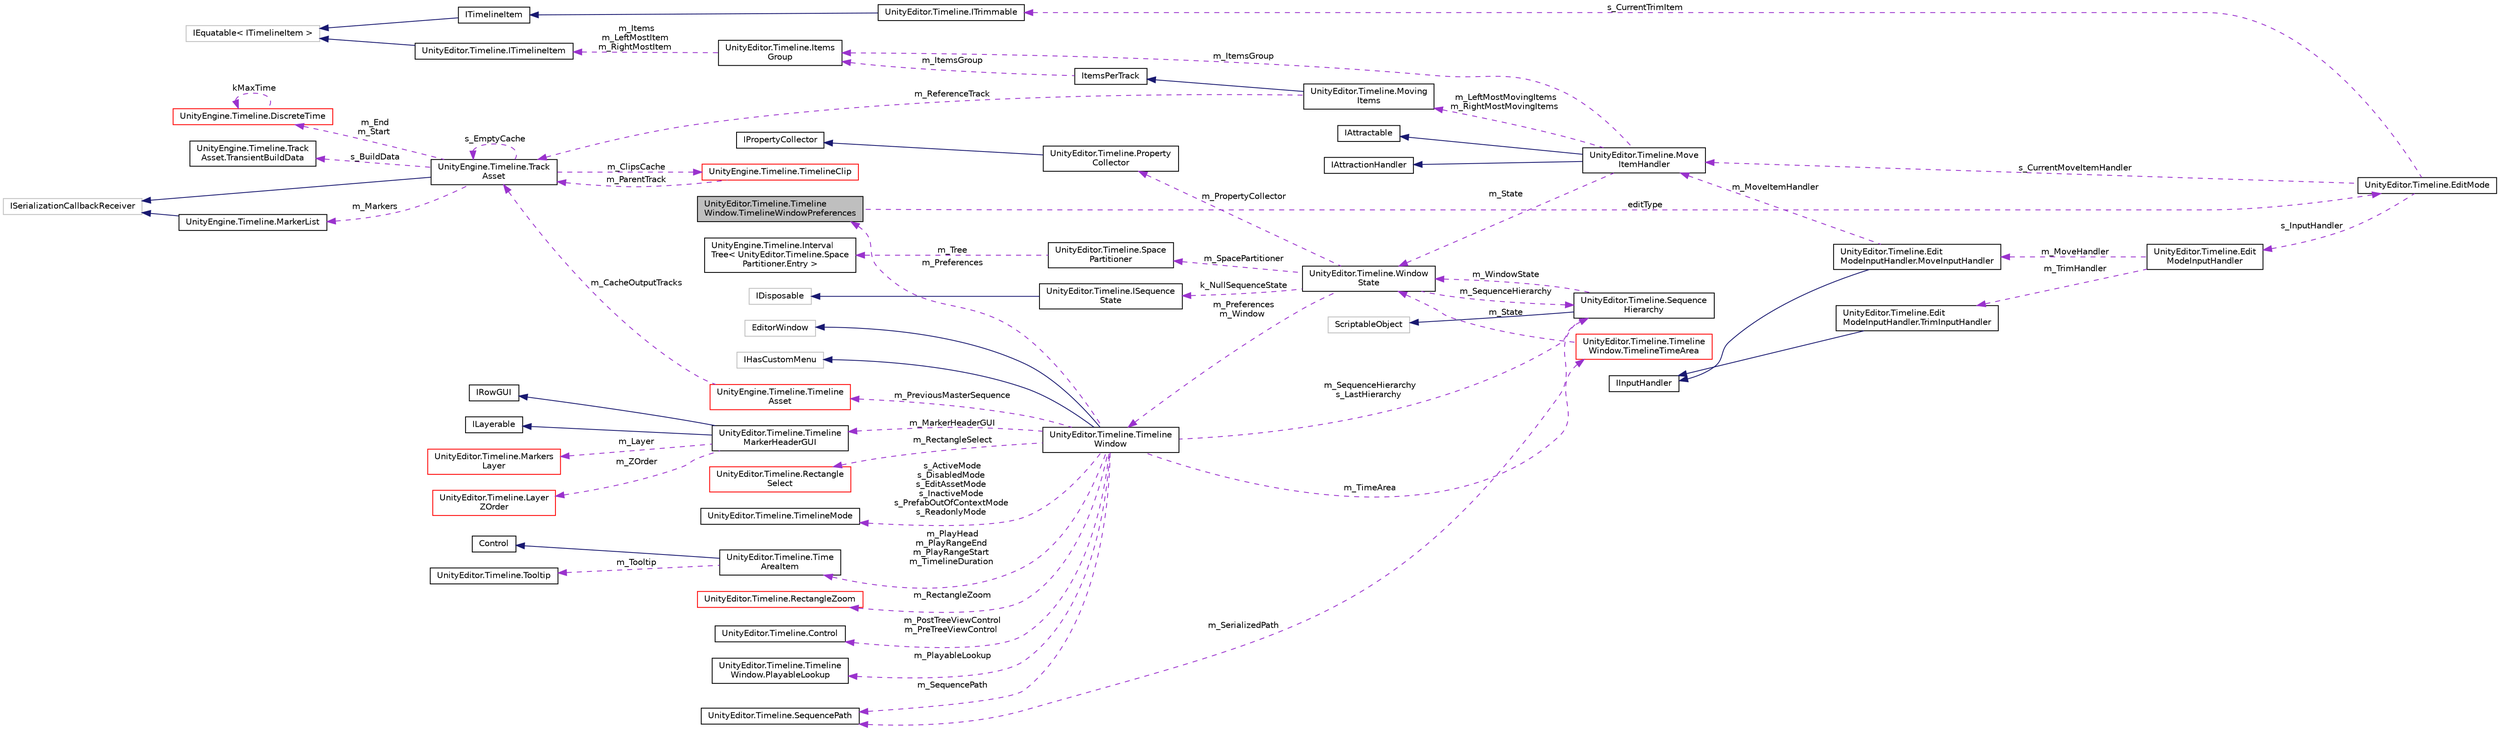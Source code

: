 digraph "UnityEditor.Timeline.TimelineWindow.TimelineWindowPreferences"
{
 // LATEX_PDF_SIZE
  edge [fontname="Helvetica",fontsize="10",labelfontname="Helvetica",labelfontsize="10"];
  node [fontname="Helvetica",fontsize="10",shape=record];
  rankdir="LR";
  Node1 [label="UnityEditor.Timeline.Timeline\lWindow.TimelineWindowPreferences",height=0.2,width=0.4,color="black", fillcolor="grey75", style="filled", fontcolor="black",tooltip=" "];
  Node2 -> Node1 [dir="back",color="darkorchid3",fontsize="10",style="dashed",label=" editType" ,fontname="Helvetica"];
  Node2 [label="UnityEditor.Timeline.EditMode",height=0.2,width=0.4,color="black", fillcolor="white", style="filled",URL="$class_unity_editor_1_1_timeline_1_1_edit_mode.html",tooltip=" "];
  Node3 -> Node2 [dir="back",color="darkorchid3",fontsize="10",style="dashed",label=" s_CurrentTrimItem" ,fontname="Helvetica"];
  Node3 [label="UnityEditor.Timeline.ITrimmable",height=0.2,width=0.4,color="black", fillcolor="white", style="filled",URL="$interface_unity_editor_1_1_timeline_1_1_i_trimmable.html",tooltip=" "];
  Node4 -> Node3 [dir="back",color="midnightblue",fontsize="10",style="solid",fontname="Helvetica"];
  Node4 [label="ITimelineItem",height=0.2,width=0.4,color="black", fillcolor="white", style="filled",URL="$interface_unity_editor_1_1_timeline_1_1_i_timeline_item.html",tooltip=" "];
  Node5 -> Node4 [dir="back",color="midnightblue",fontsize="10",style="solid",fontname="Helvetica"];
  Node5 [label="IEquatable\< ITimelineItem \>",height=0.2,width=0.4,color="grey75", fillcolor="white", style="filled",tooltip=" "];
  Node6 -> Node2 [dir="back",color="darkorchid3",fontsize="10",style="dashed",label=" s_InputHandler" ,fontname="Helvetica"];
  Node6 [label="UnityEditor.Timeline.Edit\lModeInputHandler",height=0.2,width=0.4,color="black", fillcolor="white", style="filled",URL="$class_unity_editor_1_1_timeline_1_1_edit_mode_input_handler.html",tooltip=" "];
  Node7 -> Node6 [dir="back",color="darkorchid3",fontsize="10",style="dashed",label=" m_TrimHandler" ,fontname="Helvetica"];
  Node7 [label="UnityEditor.Timeline.Edit\lModeInputHandler.TrimInputHandler",height=0.2,width=0.4,color="black", fillcolor="white", style="filled",URL="$class_unity_editor_1_1_timeline_1_1_edit_mode_input_handler_1_1_trim_input_handler.html",tooltip=" "];
  Node8 -> Node7 [dir="back",color="midnightblue",fontsize="10",style="solid",fontname="Helvetica"];
  Node8 [label="IInputHandler",height=0.2,width=0.4,color="black", fillcolor="white", style="filled",URL="$interface_unity_editor_1_1_timeline_1_1_edit_mode_input_handler_1_1_i_input_handler.html",tooltip=" "];
  Node9 -> Node6 [dir="back",color="darkorchid3",fontsize="10",style="dashed",label=" m_MoveHandler" ,fontname="Helvetica"];
  Node9 [label="UnityEditor.Timeline.Edit\lModeInputHandler.MoveInputHandler",height=0.2,width=0.4,color="black", fillcolor="white", style="filled",URL="$class_unity_editor_1_1_timeline_1_1_edit_mode_input_handler_1_1_move_input_handler.html",tooltip=" "];
  Node8 -> Node9 [dir="back",color="midnightblue",fontsize="10",style="solid",fontname="Helvetica"];
  Node10 -> Node9 [dir="back",color="darkorchid3",fontsize="10",style="dashed",label=" m_MoveItemHandler" ,fontname="Helvetica"];
  Node10 [label="UnityEditor.Timeline.Move\lItemHandler",height=0.2,width=0.4,color="black", fillcolor="white", style="filled",URL="$class_unity_editor_1_1_timeline_1_1_move_item_handler.html",tooltip=" "];
  Node11 -> Node10 [dir="back",color="midnightblue",fontsize="10",style="solid",fontname="Helvetica"];
  Node11 [label="IAttractable",height=0.2,width=0.4,color="black", fillcolor="white", style="filled",URL="$interface_unity_editor_1_1_timeline_1_1_i_attractable.html",tooltip=" "];
  Node12 -> Node10 [dir="back",color="midnightblue",fontsize="10",style="solid",fontname="Helvetica"];
  Node12 [label="IAttractionHandler",height=0.2,width=0.4,color="black", fillcolor="white", style="filled",URL="$interface_unity_editor_1_1_timeline_1_1_i_attraction_handler.html",tooltip=" "];
  Node13 -> Node10 [dir="back",color="darkorchid3",fontsize="10",style="dashed",label=" m_ItemsGroup" ,fontname="Helvetica"];
  Node13 [label="UnityEditor.Timeline.Items\lGroup",height=0.2,width=0.4,color="black", fillcolor="white", style="filled",URL="$class_unity_editor_1_1_timeline_1_1_items_group.html",tooltip=" "];
  Node14 -> Node13 [dir="back",color="darkorchid3",fontsize="10",style="dashed",label=" m_Items\nm_LeftMostItem\nm_RightMostItem" ,fontname="Helvetica"];
  Node14 [label="UnityEditor.Timeline.ITimelineItem",height=0.2,width=0.4,color="black", fillcolor="white", style="filled",URL="$interface_unity_editor_1_1_timeline_1_1_i_timeline_item.html",tooltip=" "];
  Node5 -> Node14 [dir="back",color="midnightblue",fontsize="10",style="solid",fontname="Helvetica"];
  Node15 -> Node10 [dir="back",color="darkorchid3",fontsize="10",style="dashed",label=" m_State" ,fontname="Helvetica"];
  Node15 [label="UnityEditor.Timeline.Window\lState",height=0.2,width=0.4,color="black", fillcolor="white", style="filled",URL="$class_unity_editor_1_1_timeline_1_1_window_state.html",tooltip=" "];
  Node16 -> Node15 [dir="back",color="darkorchid3",fontsize="10",style="dashed",label=" k_NullSequenceState" ,fontname="Helvetica"];
  Node16 [label="UnityEditor.Timeline.ISequence\lState",height=0.2,width=0.4,color="black", fillcolor="white", style="filled",URL="$interface_unity_editor_1_1_timeline_1_1_i_sequence_state.html",tooltip=" "];
  Node17 -> Node16 [dir="back",color="midnightblue",fontsize="10",style="solid",fontname="Helvetica"];
  Node17 [label="IDisposable",height=0.2,width=0.4,color="grey75", fillcolor="white", style="filled",tooltip=" "];
  Node18 -> Node15 [dir="back",color="darkorchid3",fontsize="10",style="dashed",label=" m_PropertyCollector" ,fontname="Helvetica"];
  Node18 [label="UnityEditor.Timeline.Property\lCollector",height=0.2,width=0.4,color="black", fillcolor="white", style="filled",URL="$class_unity_editor_1_1_timeline_1_1_property_collector.html",tooltip=" "];
  Node19 -> Node18 [dir="back",color="midnightblue",fontsize="10",style="solid",fontname="Helvetica"];
  Node19 [label="IPropertyCollector",height=0.2,width=0.4,color="black", fillcolor="white", style="filled",URL="$interface_unity_engine_1_1_timeline_1_1_i_property_collector.html",tooltip="Interface used to inform the Timeline Editor about potential property modifications that may occur wh..."];
  Node20 -> Node15 [dir="back",color="darkorchid3",fontsize="10",style="dashed",label=" m_SpacePartitioner" ,fontname="Helvetica"];
  Node20 [label="UnityEditor.Timeline.Space\lPartitioner",height=0.2,width=0.4,color="black", fillcolor="white", style="filled",URL="$class_unity_editor_1_1_timeline_1_1_space_partitioner.html",tooltip=" "];
  Node21 -> Node20 [dir="back",color="darkorchid3",fontsize="10",style="dashed",label=" m_Tree" ,fontname="Helvetica"];
  Node21 [label="UnityEngine.Timeline.Interval\lTree\< UnityEditor.Timeline.Space\lPartitioner.Entry \>",height=0.2,width=0.4,color="black", fillcolor="white", style="filled",URL="$class_unity_engine_1_1_timeline_1_1_interval_tree.html",tooltip=" "];
  Node22 -> Node15 [dir="back",color="darkorchid3",fontsize="10",style="dashed",label=" m_SequenceHierarchy" ,fontname="Helvetica"];
  Node22 [label="UnityEditor.Timeline.Sequence\lHierarchy",height=0.2,width=0.4,color="black", fillcolor="white", style="filled",URL="$class_unity_editor_1_1_timeline_1_1_sequence_hierarchy.html",tooltip=" "];
  Node23 -> Node22 [dir="back",color="midnightblue",fontsize="10",style="solid",fontname="Helvetica"];
  Node23 [label="ScriptableObject",height=0.2,width=0.4,color="grey75", fillcolor="white", style="filled",tooltip=" "];
  Node24 -> Node22 [dir="back",color="darkorchid3",fontsize="10",style="dashed",label=" m_SerializedPath" ,fontname="Helvetica"];
  Node24 [label="UnityEditor.Timeline.SequencePath",height=0.2,width=0.4,color="black", fillcolor="white", style="filled",URL="$class_unity_editor_1_1_timeline_1_1_sequence_path.html",tooltip=" "];
  Node15 -> Node22 [dir="back",color="darkorchid3",fontsize="10",style="dashed",label=" m_WindowState" ,fontname="Helvetica"];
  Node25 -> Node15 [dir="back",color="darkorchid3",fontsize="10",style="dashed",label=" m_Preferences\nm_Window" ,fontname="Helvetica"];
  Node25 [label="UnityEditor.Timeline.Timeline\lWindow",height=0.2,width=0.4,color="black", fillcolor="white", style="filled",URL="$class_unity_editor_1_1_timeline_1_1_timeline_window.html",tooltip=" "];
  Node26 -> Node25 [dir="back",color="midnightblue",fontsize="10",style="solid",fontname="Helvetica"];
  Node26 [label="EditorWindow",height=0.2,width=0.4,color="grey75", fillcolor="white", style="filled",tooltip=" "];
  Node27 -> Node25 [dir="back",color="midnightblue",fontsize="10",style="solid",fontname="Helvetica"];
  Node27 [label="IHasCustomMenu",height=0.2,width=0.4,color="grey75", fillcolor="white", style="filled",tooltip=" "];
  Node28 -> Node25 [dir="back",color="darkorchid3",fontsize="10",style="dashed",label=" m_MarkerHeaderGUI" ,fontname="Helvetica"];
  Node28 [label="UnityEditor.Timeline.Timeline\lMarkerHeaderGUI",height=0.2,width=0.4,color="black", fillcolor="white", style="filled",URL="$class_unity_editor_1_1_timeline_1_1_timeline_marker_header_g_u_i.html",tooltip=" "];
  Node29 -> Node28 [dir="back",color="midnightblue",fontsize="10",style="solid",fontname="Helvetica"];
  Node29 [label="IRowGUI",height=0.2,width=0.4,color="black", fillcolor="white", style="filled",URL="$interface_unity_editor_1_1_timeline_1_1_i_row_g_u_i.html",tooltip=" "];
  Node30 -> Node28 [dir="back",color="midnightblue",fontsize="10",style="solid",fontname="Helvetica"];
  Node30 [label="ILayerable",height=0.2,width=0.4,color="black", fillcolor="white", style="filled",URL="$interface_unity_editor_1_1_timeline_1_1_i_layerable.html",tooltip=" "];
  Node31 -> Node28 [dir="back",color="darkorchid3",fontsize="10",style="dashed",label=" m_Layer" ,fontname="Helvetica"];
  Node31 [label="UnityEditor.Timeline.Markers\lLayer",height=0.2,width=0.4,color="red", fillcolor="white", style="filled",URL="$class_unity_editor_1_1_timeline_1_1_markers_layer.html",tooltip=" "];
  Node34 -> Node28 [dir="back",color="darkorchid3",fontsize="10",style="dashed",label=" m_ZOrder" ,fontname="Helvetica"];
  Node34 [label="UnityEditor.Timeline.Layer\lZOrder",height=0.2,width=0.4,color="red", fillcolor="white", style="filled",URL="$struct_unity_editor_1_1_timeline_1_1_layer_z_order.html",tooltip=" "];
  Node36 -> Node25 [dir="back",color="darkorchid3",fontsize="10",style="dashed",label=" m_PlayHead\nm_PlayRangeEnd\nm_PlayRangeStart\nm_TimelineDuration" ,fontname="Helvetica"];
  Node36 [label="UnityEditor.Timeline.Time\lAreaItem",height=0.2,width=0.4,color="black", fillcolor="white", style="filled",URL="$class_unity_editor_1_1_timeline_1_1_time_area_item.html",tooltip=" "];
  Node37 -> Node36 [dir="back",color="midnightblue",fontsize="10",style="solid",fontname="Helvetica"];
  Node37 [label="Control",height=0.2,width=0.4,color="black", fillcolor="white", style="filled",URL="$class_unity_editor_1_1_timeline_1_1_control.html",tooltip=" "];
  Node38 -> Node36 [dir="back",color="darkorchid3",fontsize="10",style="dashed",label=" m_Tooltip" ,fontname="Helvetica"];
  Node38 [label="UnityEditor.Timeline.Tooltip",height=0.2,width=0.4,color="black", fillcolor="white", style="filled",URL="$class_unity_editor_1_1_timeline_1_1_tooltip.html",tooltip=" "];
  Node39 -> Node25 [dir="back",color="darkorchid3",fontsize="10",style="dashed",label=" m_PreviousMasterSequence" ,fontname="Helvetica"];
  Node39 [label="UnityEngine.Timeline.Timeline\lAsset",height=0.2,width=0.4,color="red", fillcolor="white", style="filled",URL="$class_unity_engine_1_1_timeline_1_1_timeline_asset.html",tooltip="A PlayableAsset that represents a timeline."];
  Node41 -> Node39 [dir="back",color="darkorchid3",fontsize="10",style="dashed",label=" m_CacheOutputTracks" ,fontname="Helvetica"];
  Node41 [label="UnityEngine.Timeline.Track\lAsset",height=0.2,width=0.4,color="black", fillcolor="white", style="filled",URL="$class_unity_engine_1_1_timeline_1_1_track_asset.html",tooltip="A PlayableAsset representing a track inside a timeline."];
  Node42 -> Node41 [dir="back",color="midnightblue",fontsize="10",style="solid",fontname="Helvetica"];
  Node42 [label="ISerializationCallbackReceiver",height=0.2,width=0.4,color="grey75", fillcolor="white", style="filled",tooltip=" "];
  Node43 -> Node41 [dir="back",color="darkorchid3",fontsize="10",style="dashed",label=" m_Markers" ,fontname="Helvetica"];
  Node43 [label="UnityEngine.Timeline.MarkerList",height=0.2,width=0.4,color="black", fillcolor="white", style="filled",URL="$struct_unity_engine_1_1_timeline_1_1_marker_list.html",tooltip=" "];
  Node42 -> Node43 [dir="back",color="midnightblue",fontsize="10",style="solid",fontname="Helvetica"];
  Node44 -> Node41 [dir="back",color="darkorchid3",fontsize="10",style="dashed",label=" m_End\nm_Start" ,fontname="Helvetica"];
  Node44 [label="UnityEngine.Timeline.DiscreteTime",height=0.2,width=0.4,color="red", fillcolor="white", style="filled",URL="$struct_unity_engine_1_1_timeline_1_1_discrete_time.html",tooltip=" "];
  Node44 -> Node44 [dir="back",color="darkorchid3",fontsize="10",style="dashed",label=" kMaxTime" ,fontname="Helvetica"];
  Node46 -> Node41 [dir="back",color="darkorchid3",fontsize="10",style="dashed",label=" m_ClipsCache" ,fontname="Helvetica"];
  Node46 [label="UnityEngine.Timeline.TimelineClip",height=0.2,width=0.4,color="red", fillcolor="white", style="filled",URL="$class_unity_engine_1_1_timeline_1_1_timeline_clip.html",tooltip="Represents a clip on the timeline."];
  Node41 -> Node46 [dir="back",color="darkorchid3",fontsize="10",style="dashed",label=" m_ParentTrack" ,fontname="Helvetica"];
  Node41 -> Node41 [dir="back",color="darkorchid3",fontsize="10",style="dashed",label=" s_EmptyCache" ,fontname="Helvetica"];
  Node48 -> Node41 [dir="back",color="darkorchid3",fontsize="10",style="dashed",label=" s_BuildData" ,fontname="Helvetica"];
  Node48 [label="UnityEngine.Timeline.Track\lAsset.TransientBuildData",height=0.2,width=0.4,color="black", fillcolor="white", style="filled",URL="$struct_unity_engine_1_1_timeline_1_1_track_asset_1_1_transient_build_data.html",tooltip=" "];
  Node51 -> Node25 [dir="back",color="darkorchid3",fontsize="10",style="dashed",label=" m_RectangleSelect" ,fontname="Helvetica"];
  Node51 [label="UnityEditor.Timeline.Rectangle\lSelect",height=0.2,width=0.4,color="red", fillcolor="white", style="filled",URL="$class_unity_editor_1_1_timeline_1_1_rectangle_select.html",tooltip=" "];
  Node24 -> Node25 [dir="back",color="darkorchid3",fontsize="10",style="dashed",label=" m_SequencePath" ,fontname="Helvetica"];
  Node22 -> Node25 [dir="back",color="darkorchid3",fontsize="10",style="dashed",label=" m_SequenceHierarchy\ns_LastHierarchy" ,fontname="Helvetica"];
  Node62 -> Node25 [dir="back",color="darkorchid3",fontsize="10",style="dashed",label=" s_ActiveMode\ns_DisabledMode\ns_EditAssetMode\ns_InactiveMode\ns_PrefabOutOfContextMode\ns_ReadonlyMode" ,fontname="Helvetica"];
  Node62 [label="UnityEditor.Timeline.TimelineMode",height=0.2,width=0.4,color="black", fillcolor="white", style="filled",URL="$class_unity_editor_1_1_timeline_1_1_timeline_mode.html",tooltip=" "];
  Node63 -> Node25 [dir="back",color="darkorchid3",fontsize="10",style="dashed",label=" m_RectangleZoom" ,fontname="Helvetica"];
  Node63 [label="UnityEditor.Timeline.RectangleZoom",height=0.2,width=0.4,color="red", fillcolor="white", style="filled",URL="$class_unity_editor_1_1_timeline_1_1_rectangle_zoom.html",tooltip=" "];
  Node64 -> Node25 [dir="back",color="darkorchid3",fontsize="10",style="dashed",label=" m_PostTreeViewControl\nm_PreTreeViewControl" ,fontname="Helvetica"];
  Node64 [label="UnityEditor.Timeline.Control",height=0.2,width=0.4,color="black", fillcolor="white", style="filled",URL="$class_unity_editor_1_1_timeline_1_1_control.html",tooltip=" "];
  Node65 -> Node25 [dir="back",color="darkorchid3",fontsize="10",style="dashed",label=" m_TimeArea" ,fontname="Helvetica"];
  Node65 [label="UnityEditor.Timeline.Timeline\lWindow.TimelineTimeArea",height=0.2,width=0.4,color="red", fillcolor="white", style="filled",URL="$class_unity_editor_1_1_timeline_1_1_timeline_window_1_1_timeline_time_area.html",tooltip=" "];
  Node15 -> Node65 [dir="back",color="darkorchid3",fontsize="10",style="dashed",label=" m_State" ,fontname="Helvetica"];
  Node67 -> Node25 [dir="back",color="darkorchid3",fontsize="10",style="dashed",label=" m_PlayableLookup" ,fontname="Helvetica"];
  Node67 [label="UnityEditor.Timeline.Timeline\lWindow.PlayableLookup",height=0.2,width=0.4,color="black", fillcolor="white", style="filled",URL="$class_unity_editor_1_1_timeline_1_1_timeline_window_1_1_playable_lookup.html",tooltip=" "];
  Node1 -> Node25 [dir="back",color="darkorchid3",fontsize="10",style="dashed",label=" m_Preferences" ,fontname="Helvetica"];
  Node68 -> Node10 [dir="back",color="darkorchid3",fontsize="10",style="dashed",label=" m_LeftMostMovingItems\nm_RightMostMovingItems" ,fontname="Helvetica"];
  Node68 [label="UnityEditor.Timeline.Moving\lItems",height=0.2,width=0.4,color="black", fillcolor="white", style="filled",URL="$class_unity_editor_1_1_timeline_1_1_moving_items.html",tooltip=" "];
  Node69 -> Node68 [dir="back",color="midnightblue",fontsize="10",style="solid",fontname="Helvetica"];
  Node69 [label="ItemsPerTrack",height=0.2,width=0.4,color="black", fillcolor="white", style="filled",URL="$class_unity_editor_1_1_timeline_1_1_items_per_track.html",tooltip=" "];
  Node13 -> Node69 [dir="back",color="darkorchid3",fontsize="10",style="dashed",label=" m_ItemsGroup" ,fontname="Helvetica"];
  Node41 -> Node68 [dir="back",color="darkorchid3",fontsize="10",style="dashed",label=" m_ReferenceTrack" ,fontname="Helvetica"];
  Node10 -> Node2 [dir="back",color="darkorchid3",fontsize="10",style="dashed",label=" s_CurrentMoveItemHandler" ,fontname="Helvetica"];
}

